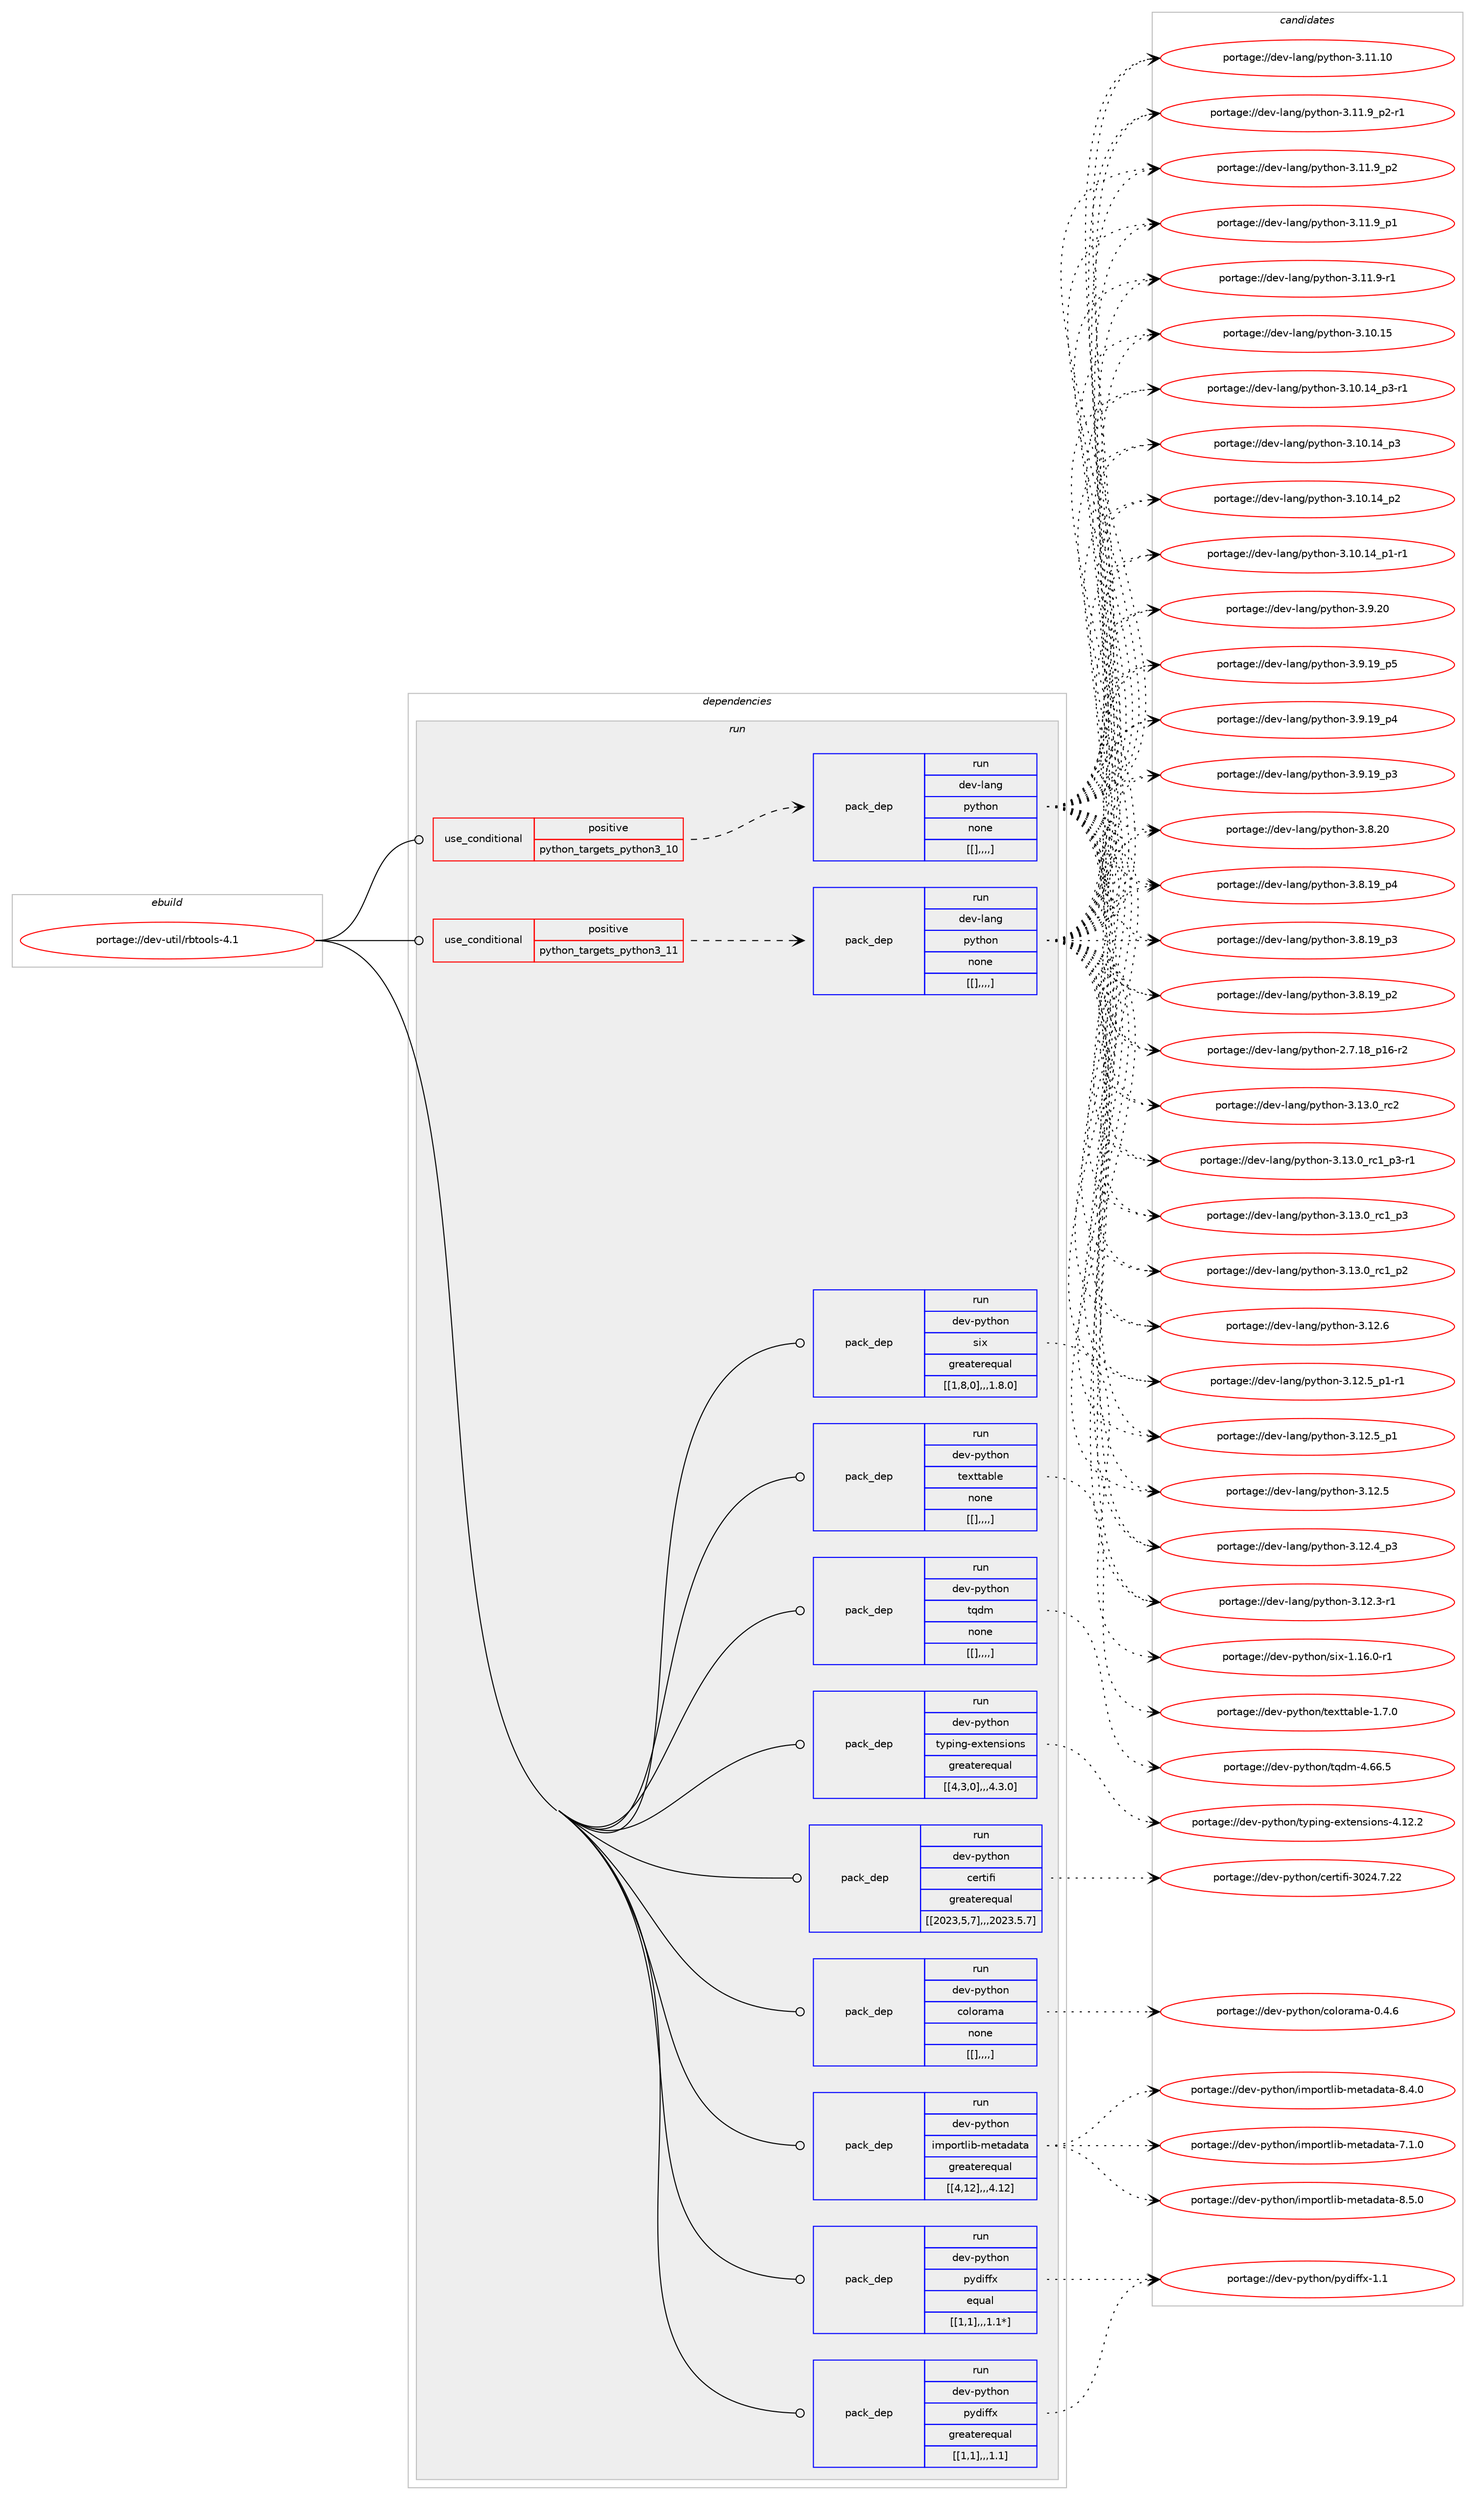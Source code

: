 digraph prolog {

# *************
# Graph options
# *************

newrank=true;
concentrate=true;
compound=true;
graph [rankdir=LR,fontname=Helvetica,fontsize=10,ranksep=1.5];#, ranksep=2.5, nodesep=0.2];
edge  [arrowhead=vee];
node  [fontname=Helvetica,fontsize=10];

# **********
# The ebuild
# **********

subgraph cluster_leftcol {
color=gray;
label=<<i>ebuild</i>>;
id [label="portage://dev-util/rbtools-4.1", color=red, width=4, href="../dev-util/rbtools-4.1.svg"];
}

# ****************
# The dependencies
# ****************

subgraph cluster_midcol {
color=gray;
label=<<i>dependencies</i>>;
subgraph cluster_compile {
fillcolor="#eeeeee";
style=filled;
label=<<i>compile</i>>;
}
subgraph cluster_compileandrun {
fillcolor="#eeeeee";
style=filled;
label=<<i>compile and run</i>>;
}
subgraph cluster_run {
fillcolor="#eeeeee";
style=filled;
label=<<i>run</i>>;
subgraph cond63401 {
dependency222861 [label=<<TABLE BORDER="0" CELLBORDER="1" CELLSPACING="0" CELLPADDING="4"><TR><TD ROWSPAN="3" CELLPADDING="10">use_conditional</TD></TR><TR><TD>positive</TD></TR><TR><TD>python_targets_python3_10</TD></TR></TABLE>>, shape=none, color=red];
subgraph pack158027 {
dependency222862 [label=<<TABLE BORDER="0" CELLBORDER="1" CELLSPACING="0" CELLPADDING="4" WIDTH="220"><TR><TD ROWSPAN="6" CELLPADDING="30">pack_dep</TD></TR><TR><TD WIDTH="110">run</TD></TR><TR><TD>dev-lang</TD></TR><TR><TD>python</TD></TR><TR><TD>none</TD></TR><TR><TD>[[],,,,]</TD></TR></TABLE>>, shape=none, color=blue];
}
dependency222861:e -> dependency222862:w [weight=20,style="dashed",arrowhead="vee"];
}
id:e -> dependency222861:w [weight=20,style="solid",arrowhead="odot"];
subgraph cond63402 {
dependency222863 [label=<<TABLE BORDER="0" CELLBORDER="1" CELLSPACING="0" CELLPADDING="4"><TR><TD ROWSPAN="3" CELLPADDING="10">use_conditional</TD></TR><TR><TD>positive</TD></TR><TR><TD>python_targets_python3_11</TD></TR></TABLE>>, shape=none, color=red];
subgraph pack158028 {
dependency222864 [label=<<TABLE BORDER="0" CELLBORDER="1" CELLSPACING="0" CELLPADDING="4" WIDTH="220"><TR><TD ROWSPAN="6" CELLPADDING="30">pack_dep</TD></TR><TR><TD WIDTH="110">run</TD></TR><TR><TD>dev-lang</TD></TR><TR><TD>python</TD></TR><TR><TD>none</TD></TR><TR><TD>[[],,,,]</TD></TR></TABLE>>, shape=none, color=blue];
}
dependency222863:e -> dependency222864:w [weight=20,style="dashed",arrowhead="vee"];
}
id:e -> dependency222863:w [weight=20,style="solid",arrowhead="odot"];
subgraph pack158029 {
dependency222865 [label=<<TABLE BORDER="0" CELLBORDER="1" CELLSPACING="0" CELLPADDING="4" WIDTH="220"><TR><TD ROWSPAN="6" CELLPADDING="30">pack_dep</TD></TR><TR><TD WIDTH="110">run</TD></TR><TR><TD>dev-python</TD></TR><TR><TD>certifi</TD></TR><TR><TD>greaterequal</TD></TR><TR><TD>[[2023,5,7],,,2023.5.7]</TD></TR></TABLE>>, shape=none, color=blue];
}
id:e -> dependency222865:w [weight=20,style="solid",arrowhead="odot"];
subgraph pack158030 {
dependency222866 [label=<<TABLE BORDER="0" CELLBORDER="1" CELLSPACING="0" CELLPADDING="4" WIDTH="220"><TR><TD ROWSPAN="6" CELLPADDING="30">pack_dep</TD></TR><TR><TD WIDTH="110">run</TD></TR><TR><TD>dev-python</TD></TR><TR><TD>colorama</TD></TR><TR><TD>none</TD></TR><TR><TD>[[],,,,]</TD></TR></TABLE>>, shape=none, color=blue];
}
id:e -> dependency222866:w [weight=20,style="solid",arrowhead="odot"];
subgraph pack158031 {
dependency222867 [label=<<TABLE BORDER="0" CELLBORDER="1" CELLSPACING="0" CELLPADDING="4" WIDTH="220"><TR><TD ROWSPAN="6" CELLPADDING="30">pack_dep</TD></TR><TR><TD WIDTH="110">run</TD></TR><TR><TD>dev-python</TD></TR><TR><TD>importlib-metadata</TD></TR><TR><TD>greaterequal</TD></TR><TR><TD>[[4,12],,,4.12]</TD></TR></TABLE>>, shape=none, color=blue];
}
id:e -> dependency222867:w [weight=20,style="solid",arrowhead="odot"];
subgraph pack158032 {
dependency222868 [label=<<TABLE BORDER="0" CELLBORDER="1" CELLSPACING="0" CELLPADDING="4" WIDTH="220"><TR><TD ROWSPAN="6" CELLPADDING="30">pack_dep</TD></TR><TR><TD WIDTH="110">run</TD></TR><TR><TD>dev-python</TD></TR><TR><TD>pydiffx</TD></TR><TR><TD>equal</TD></TR><TR><TD>[[1,1],,,1.1*]</TD></TR></TABLE>>, shape=none, color=blue];
}
id:e -> dependency222868:w [weight=20,style="solid",arrowhead="odot"];
subgraph pack158033 {
dependency222869 [label=<<TABLE BORDER="0" CELLBORDER="1" CELLSPACING="0" CELLPADDING="4" WIDTH="220"><TR><TD ROWSPAN="6" CELLPADDING="30">pack_dep</TD></TR><TR><TD WIDTH="110">run</TD></TR><TR><TD>dev-python</TD></TR><TR><TD>pydiffx</TD></TR><TR><TD>greaterequal</TD></TR><TR><TD>[[1,1],,,1.1]</TD></TR></TABLE>>, shape=none, color=blue];
}
id:e -> dependency222869:w [weight=20,style="solid",arrowhead="odot"];
subgraph pack158034 {
dependency222870 [label=<<TABLE BORDER="0" CELLBORDER="1" CELLSPACING="0" CELLPADDING="4" WIDTH="220"><TR><TD ROWSPAN="6" CELLPADDING="30">pack_dep</TD></TR><TR><TD WIDTH="110">run</TD></TR><TR><TD>dev-python</TD></TR><TR><TD>six</TD></TR><TR><TD>greaterequal</TD></TR><TR><TD>[[1,8,0],,,1.8.0]</TD></TR></TABLE>>, shape=none, color=blue];
}
id:e -> dependency222870:w [weight=20,style="solid",arrowhead="odot"];
subgraph pack158035 {
dependency222871 [label=<<TABLE BORDER="0" CELLBORDER="1" CELLSPACING="0" CELLPADDING="4" WIDTH="220"><TR><TD ROWSPAN="6" CELLPADDING="30">pack_dep</TD></TR><TR><TD WIDTH="110">run</TD></TR><TR><TD>dev-python</TD></TR><TR><TD>texttable</TD></TR><TR><TD>none</TD></TR><TR><TD>[[],,,,]</TD></TR></TABLE>>, shape=none, color=blue];
}
id:e -> dependency222871:w [weight=20,style="solid",arrowhead="odot"];
subgraph pack158036 {
dependency222872 [label=<<TABLE BORDER="0" CELLBORDER="1" CELLSPACING="0" CELLPADDING="4" WIDTH="220"><TR><TD ROWSPAN="6" CELLPADDING="30">pack_dep</TD></TR><TR><TD WIDTH="110">run</TD></TR><TR><TD>dev-python</TD></TR><TR><TD>tqdm</TD></TR><TR><TD>none</TD></TR><TR><TD>[[],,,,]</TD></TR></TABLE>>, shape=none, color=blue];
}
id:e -> dependency222872:w [weight=20,style="solid",arrowhead="odot"];
subgraph pack158037 {
dependency222873 [label=<<TABLE BORDER="0" CELLBORDER="1" CELLSPACING="0" CELLPADDING="4" WIDTH="220"><TR><TD ROWSPAN="6" CELLPADDING="30">pack_dep</TD></TR><TR><TD WIDTH="110">run</TD></TR><TR><TD>dev-python</TD></TR><TR><TD>typing-extensions</TD></TR><TR><TD>greaterequal</TD></TR><TR><TD>[[4,3,0],,,4.3.0]</TD></TR></TABLE>>, shape=none, color=blue];
}
id:e -> dependency222873:w [weight=20,style="solid",arrowhead="odot"];
}
}

# **************
# The candidates
# **************

subgraph cluster_choices {
rank=same;
color=gray;
label=<<i>candidates</i>>;

subgraph choice158027 {
color=black;
nodesep=1;
choice10010111845108971101034711212111610411111045514649514648951149950 [label="portage://dev-lang/python-3.13.0_rc2", color=red, width=4,href="../dev-lang/python-3.13.0_rc2.svg"];
choice1001011184510897110103471121211161041111104551464951464895114994995112514511449 [label="portage://dev-lang/python-3.13.0_rc1_p3-r1", color=red, width=4,href="../dev-lang/python-3.13.0_rc1_p3-r1.svg"];
choice100101118451089711010347112121116104111110455146495146489511499499511251 [label="portage://dev-lang/python-3.13.0_rc1_p3", color=red, width=4,href="../dev-lang/python-3.13.0_rc1_p3.svg"];
choice100101118451089711010347112121116104111110455146495146489511499499511250 [label="portage://dev-lang/python-3.13.0_rc1_p2", color=red, width=4,href="../dev-lang/python-3.13.0_rc1_p2.svg"];
choice10010111845108971101034711212111610411111045514649504654 [label="portage://dev-lang/python-3.12.6", color=red, width=4,href="../dev-lang/python-3.12.6.svg"];
choice1001011184510897110103471121211161041111104551464950465395112494511449 [label="portage://dev-lang/python-3.12.5_p1-r1", color=red, width=4,href="../dev-lang/python-3.12.5_p1-r1.svg"];
choice100101118451089711010347112121116104111110455146495046539511249 [label="portage://dev-lang/python-3.12.5_p1", color=red, width=4,href="../dev-lang/python-3.12.5_p1.svg"];
choice10010111845108971101034711212111610411111045514649504653 [label="portage://dev-lang/python-3.12.5", color=red, width=4,href="../dev-lang/python-3.12.5.svg"];
choice100101118451089711010347112121116104111110455146495046529511251 [label="portage://dev-lang/python-3.12.4_p3", color=red, width=4,href="../dev-lang/python-3.12.4_p3.svg"];
choice100101118451089711010347112121116104111110455146495046514511449 [label="portage://dev-lang/python-3.12.3-r1", color=red, width=4,href="../dev-lang/python-3.12.3-r1.svg"];
choice1001011184510897110103471121211161041111104551464949464948 [label="portage://dev-lang/python-3.11.10", color=red, width=4,href="../dev-lang/python-3.11.10.svg"];
choice1001011184510897110103471121211161041111104551464949465795112504511449 [label="portage://dev-lang/python-3.11.9_p2-r1", color=red, width=4,href="../dev-lang/python-3.11.9_p2-r1.svg"];
choice100101118451089711010347112121116104111110455146494946579511250 [label="portage://dev-lang/python-3.11.9_p2", color=red, width=4,href="../dev-lang/python-3.11.9_p2.svg"];
choice100101118451089711010347112121116104111110455146494946579511249 [label="portage://dev-lang/python-3.11.9_p1", color=red, width=4,href="../dev-lang/python-3.11.9_p1.svg"];
choice100101118451089711010347112121116104111110455146494946574511449 [label="portage://dev-lang/python-3.11.9-r1", color=red, width=4,href="../dev-lang/python-3.11.9-r1.svg"];
choice1001011184510897110103471121211161041111104551464948464953 [label="portage://dev-lang/python-3.10.15", color=red, width=4,href="../dev-lang/python-3.10.15.svg"];
choice100101118451089711010347112121116104111110455146494846495295112514511449 [label="portage://dev-lang/python-3.10.14_p3-r1", color=red, width=4,href="../dev-lang/python-3.10.14_p3-r1.svg"];
choice10010111845108971101034711212111610411111045514649484649529511251 [label="portage://dev-lang/python-3.10.14_p3", color=red, width=4,href="../dev-lang/python-3.10.14_p3.svg"];
choice10010111845108971101034711212111610411111045514649484649529511250 [label="portage://dev-lang/python-3.10.14_p2", color=red, width=4,href="../dev-lang/python-3.10.14_p2.svg"];
choice100101118451089711010347112121116104111110455146494846495295112494511449 [label="portage://dev-lang/python-3.10.14_p1-r1", color=red, width=4,href="../dev-lang/python-3.10.14_p1-r1.svg"];
choice10010111845108971101034711212111610411111045514657465048 [label="portage://dev-lang/python-3.9.20", color=red, width=4,href="../dev-lang/python-3.9.20.svg"];
choice100101118451089711010347112121116104111110455146574649579511253 [label="portage://dev-lang/python-3.9.19_p5", color=red, width=4,href="../dev-lang/python-3.9.19_p5.svg"];
choice100101118451089711010347112121116104111110455146574649579511252 [label="portage://dev-lang/python-3.9.19_p4", color=red, width=4,href="../dev-lang/python-3.9.19_p4.svg"];
choice100101118451089711010347112121116104111110455146574649579511251 [label="portage://dev-lang/python-3.9.19_p3", color=red, width=4,href="../dev-lang/python-3.9.19_p3.svg"];
choice10010111845108971101034711212111610411111045514656465048 [label="portage://dev-lang/python-3.8.20", color=red, width=4,href="../dev-lang/python-3.8.20.svg"];
choice100101118451089711010347112121116104111110455146564649579511252 [label="portage://dev-lang/python-3.8.19_p4", color=red, width=4,href="../dev-lang/python-3.8.19_p4.svg"];
choice100101118451089711010347112121116104111110455146564649579511251 [label="portage://dev-lang/python-3.8.19_p3", color=red, width=4,href="../dev-lang/python-3.8.19_p3.svg"];
choice100101118451089711010347112121116104111110455146564649579511250 [label="portage://dev-lang/python-3.8.19_p2", color=red, width=4,href="../dev-lang/python-3.8.19_p2.svg"];
choice100101118451089711010347112121116104111110455046554649569511249544511450 [label="portage://dev-lang/python-2.7.18_p16-r2", color=red, width=4,href="../dev-lang/python-2.7.18_p16-r2.svg"];
dependency222862:e -> choice10010111845108971101034711212111610411111045514649514648951149950:w [style=dotted,weight="100"];
dependency222862:e -> choice1001011184510897110103471121211161041111104551464951464895114994995112514511449:w [style=dotted,weight="100"];
dependency222862:e -> choice100101118451089711010347112121116104111110455146495146489511499499511251:w [style=dotted,weight="100"];
dependency222862:e -> choice100101118451089711010347112121116104111110455146495146489511499499511250:w [style=dotted,weight="100"];
dependency222862:e -> choice10010111845108971101034711212111610411111045514649504654:w [style=dotted,weight="100"];
dependency222862:e -> choice1001011184510897110103471121211161041111104551464950465395112494511449:w [style=dotted,weight="100"];
dependency222862:e -> choice100101118451089711010347112121116104111110455146495046539511249:w [style=dotted,weight="100"];
dependency222862:e -> choice10010111845108971101034711212111610411111045514649504653:w [style=dotted,weight="100"];
dependency222862:e -> choice100101118451089711010347112121116104111110455146495046529511251:w [style=dotted,weight="100"];
dependency222862:e -> choice100101118451089711010347112121116104111110455146495046514511449:w [style=dotted,weight="100"];
dependency222862:e -> choice1001011184510897110103471121211161041111104551464949464948:w [style=dotted,weight="100"];
dependency222862:e -> choice1001011184510897110103471121211161041111104551464949465795112504511449:w [style=dotted,weight="100"];
dependency222862:e -> choice100101118451089711010347112121116104111110455146494946579511250:w [style=dotted,weight="100"];
dependency222862:e -> choice100101118451089711010347112121116104111110455146494946579511249:w [style=dotted,weight="100"];
dependency222862:e -> choice100101118451089711010347112121116104111110455146494946574511449:w [style=dotted,weight="100"];
dependency222862:e -> choice1001011184510897110103471121211161041111104551464948464953:w [style=dotted,weight="100"];
dependency222862:e -> choice100101118451089711010347112121116104111110455146494846495295112514511449:w [style=dotted,weight="100"];
dependency222862:e -> choice10010111845108971101034711212111610411111045514649484649529511251:w [style=dotted,weight="100"];
dependency222862:e -> choice10010111845108971101034711212111610411111045514649484649529511250:w [style=dotted,weight="100"];
dependency222862:e -> choice100101118451089711010347112121116104111110455146494846495295112494511449:w [style=dotted,weight="100"];
dependency222862:e -> choice10010111845108971101034711212111610411111045514657465048:w [style=dotted,weight="100"];
dependency222862:e -> choice100101118451089711010347112121116104111110455146574649579511253:w [style=dotted,weight="100"];
dependency222862:e -> choice100101118451089711010347112121116104111110455146574649579511252:w [style=dotted,weight="100"];
dependency222862:e -> choice100101118451089711010347112121116104111110455146574649579511251:w [style=dotted,weight="100"];
dependency222862:e -> choice10010111845108971101034711212111610411111045514656465048:w [style=dotted,weight="100"];
dependency222862:e -> choice100101118451089711010347112121116104111110455146564649579511252:w [style=dotted,weight="100"];
dependency222862:e -> choice100101118451089711010347112121116104111110455146564649579511251:w [style=dotted,weight="100"];
dependency222862:e -> choice100101118451089711010347112121116104111110455146564649579511250:w [style=dotted,weight="100"];
dependency222862:e -> choice100101118451089711010347112121116104111110455046554649569511249544511450:w [style=dotted,weight="100"];
}
subgraph choice158028 {
color=black;
nodesep=1;
choice10010111845108971101034711212111610411111045514649514648951149950 [label="portage://dev-lang/python-3.13.0_rc2", color=red, width=4,href="../dev-lang/python-3.13.0_rc2.svg"];
choice1001011184510897110103471121211161041111104551464951464895114994995112514511449 [label="portage://dev-lang/python-3.13.0_rc1_p3-r1", color=red, width=4,href="../dev-lang/python-3.13.0_rc1_p3-r1.svg"];
choice100101118451089711010347112121116104111110455146495146489511499499511251 [label="portage://dev-lang/python-3.13.0_rc1_p3", color=red, width=4,href="../dev-lang/python-3.13.0_rc1_p3.svg"];
choice100101118451089711010347112121116104111110455146495146489511499499511250 [label="portage://dev-lang/python-3.13.0_rc1_p2", color=red, width=4,href="../dev-lang/python-3.13.0_rc1_p2.svg"];
choice10010111845108971101034711212111610411111045514649504654 [label="portage://dev-lang/python-3.12.6", color=red, width=4,href="../dev-lang/python-3.12.6.svg"];
choice1001011184510897110103471121211161041111104551464950465395112494511449 [label="portage://dev-lang/python-3.12.5_p1-r1", color=red, width=4,href="../dev-lang/python-3.12.5_p1-r1.svg"];
choice100101118451089711010347112121116104111110455146495046539511249 [label="portage://dev-lang/python-3.12.5_p1", color=red, width=4,href="../dev-lang/python-3.12.5_p1.svg"];
choice10010111845108971101034711212111610411111045514649504653 [label="portage://dev-lang/python-3.12.5", color=red, width=4,href="../dev-lang/python-3.12.5.svg"];
choice100101118451089711010347112121116104111110455146495046529511251 [label="portage://dev-lang/python-3.12.4_p3", color=red, width=4,href="../dev-lang/python-3.12.4_p3.svg"];
choice100101118451089711010347112121116104111110455146495046514511449 [label="portage://dev-lang/python-3.12.3-r1", color=red, width=4,href="../dev-lang/python-3.12.3-r1.svg"];
choice1001011184510897110103471121211161041111104551464949464948 [label="portage://dev-lang/python-3.11.10", color=red, width=4,href="../dev-lang/python-3.11.10.svg"];
choice1001011184510897110103471121211161041111104551464949465795112504511449 [label="portage://dev-lang/python-3.11.9_p2-r1", color=red, width=4,href="../dev-lang/python-3.11.9_p2-r1.svg"];
choice100101118451089711010347112121116104111110455146494946579511250 [label="portage://dev-lang/python-3.11.9_p2", color=red, width=4,href="../dev-lang/python-3.11.9_p2.svg"];
choice100101118451089711010347112121116104111110455146494946579511249 [label="portage://dev-lang/python-3.11.9_p1", color=red, width=4,href="../dev-lang/python-3.11.9_p1.svg"];
choice100101118451089711010347112121116104111110455146494946574511449 [label="portage://dev-lang/python-3.11.9-r1", color=red, width=4,href="../dev-lang/python-3.11.9-r1.svg"];
choice1001011184510897110103471121211161041111104551464948464953 [label="portage://dev-lang/python-3.10.15", color=red, width=4,href="../dev-lang/python-3.10.15.svg"];
choice100101118451089711010347112121116104111110455146494846495295112514511449 [label="portage://dev-lang/python-3.10.14_p3-r1", color=red, width=4,href="../dev-lang/python-3.10.14_p3-r1.svg"];
choice10010111845108971101034711212111610411111045514649484649529511251 [label="portage://dev-lang/python-3.10.14_p3", color=red, width=4,href="../dev-lang/python-3.10.14_p3.svg"];
choice10010111845108971101034711212111610411111045514649484649529511250 [label="portage://dev-lang/python-3.10.14_p2", color=red, width=4,href="../dev-lang/python-3.10.14_p2.svg"];
choice100101118451089711010347112121116104111110455146494846495295112494511449 [label="portage://dev-lang/python-3.10.14_p1-r1", color=red, width=4,href="../dev-lang/python-3.10.14_p1-r1.svg"];
choice10010111845108971101034711212111610411111045514657465048 [label="portage://dev-lang/python-3.9.20", color=red, width=4,href="../dev-lang/python-3.9.20.svg"];
choice100101118451089711010347112121116104111110455146574649579511253 [label="portage://dev-lang/python-3.9.19_p5", color=red, width=4,href="../dev-lang/python-3.9.19_p5.svg"];
choice100101118451089711010347112121116104111110455146574649579511252 [label="portage://dev-lang/python-3.9.19_p4", color=red, width=4,href="../dev-lang/python-3.9.19_p4.svg"];
choice100101118451089711010347112121116104111110455146574649579511251 [label="portage://dev-lang/python-3.9.19_p3", color=red, width=4,href="../dev-lang/python-3.9.19_p3.svg"];
choice10010111845108971101034711212111610411111045514656465048 [label="portage://dev-lang/python-3.8.20", color=red, width=4,href="../dev-lang/python-3.8.20.svg"];
choice100101118451089711010347112121116104111110455146564649579511252 [label="portage://dev-lang/python-3.8.19_p4", color=red, width=4,href="../dev-lang/python-3.8.19_p4.svg"];
choice100101118451089711010347112121116104111110455146564649579511251 [label="portage://dev-lang/python-3.8.19_p3", color=red, width=4,href="../dev-lang/python-3.8.19_p3.svg"];
choice100101118451089711010347112121116104111110455146564649579511250 [label="portage://dev-lang/python-3.8.19_p2", color=red, width=4,href="../dev-lang/python-3.8.19_p2.svg"];
choice100101118451089711010347112121116104111110455046554649569511249544511450 [label="portage://dev-lang/python-2.7.18_p16-r2", color=red, width=4,href="../dev-lang/python-2.7.18_p16-r2.svg"];
dependency222864:e -> choice10010111845108971101034711212111610411111045514649514648951149950:w [style=dotted,weight="100"];
dependency222864:e -> choice1001011184510897110103471121211161041111104551464951464895114994995112514511449:w [style=dotted,weight="100"];
dependency222864:e -> choice100101118451089711010347112121116104111110455146495146489511499499511251:w [style=dotted,weight="100"];
dependency222864:e -> choice100101118451089711010347112121116104111110455146495146489511499499511250:w [style=dotted,weight="100"];
dependency222864:e -> choice10010111845108971101034711212111610411111045514649504654:w [style=dotted,weight="100"];
dependency222864:e -> choice1001011184510897110103471121211161041111104551464950465395112494511449:w [style=dotted,weight="100"];
dependency222864:e -> choice100101118451089711010347112121116104111110455146495046539511249:w [style=dotted,weight="100"];
dependency222864:e -> choice10010111845108971101034711212111610411111045514649504653:w [style=dotted,weight="100"];
dependency222864:e -> choice100101118451089711010347112121116104111110455146495046529511251:w [style=dotted,weight="100"];
dependency222864:e -> choice100101118451089711010347112121116104111110455146495046514511449:w [style=dotted,weight="100"];
dependency222864:e -> choice1001011184510897110103471121211161041111104551464949464948:w [style=dotted,weight="100"];
dependency222864:e -> choice1001011184510897110103471121211161041111104551464949465795112504511449:w [style=dotted,weight="100"];
dependency222864:e -> choice100101118451089711010347112121116104111110455146494946579511250:w [style=dotted,weight="100"];
dependency222864:e -> choice100101118451089711010347112121116104111110455146494946579511249:w [style=dotted,weight="100"];
dependency222864:e -> choice100101118451089711010347112121116104111110455146494946574511449:w [style=dotted,weight="100"];
dependency222864:e -> choice1001011184510897110103471121211161041111104551464948464953:w [style=dotted,weight="100"];
dependency222864:e -> choice100101118451089711010347112121116104111110455146494846495295112514511449:w [style=dotted,weight="100"];
dependency222864:e -> choice10010111845108971101034711212111610411111045514649484649529511251:w [style=dotted,weight="100"];
dependency222864:e -> choice10010111845108971101034711212111610411111045514649484649529511250:w [style=dotted,weight="100"];
dependency222864:e -> choice100101118451089711010347112121116104111110455146494846495295112494511449:w [style=dotted,weight="100"];
dependency222864:e -> choice10010111845108971101034711212111610411111045514657465048:w [style=dotted,weight="100"];
dependency222864:e -> choice100101118451089711010347112121116104111110455146574649579511253:w [style=dotted,weight="100"];
dependency222864:e -> choice100101118451089711010347112121116104111110455146574649579511252:w [style=dotted,weight="100"];
dependency222864:e -> choice100101118451089711010347112121116104111110455146574649579511251:w [style=dotted,weight="100"];
dependency222864:e -> choice10010111845108971101034711212111610411111045514656465048:w [style=dotted,weight="100"];
dependency222864:e -> choice100101118451089711010347112121116104111110455146564649579511252:w [style=dotted,weight="100"];
dependency222864:e -> choice100101118451089711010347112121116104111110455146564649579511251:w [style=dotted,weight="100"];
dependency222864:e -> choice100101118451089711010347112121116104111110455146564649579511250:w [style=dotted,weight="100"];
dependency222864:e -> choice100101118451089711010347112121116104111110455046554649569511249544511450:w [style=dotted,weight="100"];
}
subgraph choice158029 {
color=black;
nodesep=1;
choice10010111845112121116104111110479910111411610510210545514850524655465050 [label="portage://dev-python/certifi-3024.7.22", color=red, width=4,href="../dev-python/certifi-3024.7.22.svg"];
dependency222865:e -> choice10010111845112121116104111110479910111411610510210545514850524655465050:w [style=dotted,weight="100"];
}
subgraph choice158030 {
color=black;
nodesep=1;
choice1001011184511212111610411111047991111081111149710997454846524654 [label="portage://dev-python/colorama-0.4.6", color=red, width=4,href="../dev-python/colorama-0.4.6.svg"];
dependency222866:e -> choice1001011184511212111610411111047991111081111149710997454846524654:w [style=dotted,weight="100"];
}
subgraph choice158031 {
color=black;
nodesep=1;
choice10010111845112121116104111110471051091121111141161081059845109101116971009711697455646534648 [label="portage://dev-python/importlib-metadata-8.5.0", color=red, width=4,href="../dev-python/importlib-metadata-8.5.0.svg"];
choice10010111845112121116104111110471051091121111141161081059845109101116971009711697455646524648 [label="portage://dev-python/importlib-metadata-8.4.0", color=red, width=4,href="../dev-python/importlib-metadata-8.4.0.svg"];
choice10010111845112121116104111110471051091121111141161081059845109101116971009711697455546494648 [label="portage://dev-python/importlib-metadata-7.1.0", color=red, width=4,href="../dev-python/importlib-metadata-7.1.0.svg"];
dependency222867:e -> choice10010111845112121116104111110471051091121111141161081059845109101116971009711697455646534648:w [style=dotted,weight="100"];
dependency222867:e -> choice10010111845112121116104111110471051091121111141161081059845109101116971009711697455646524648:w [style=dotted,weight="100"];
dependency222867:e -> choice10010111845112121116104111110471051091121111141161081059845109101116971009711697455546494648:w [style=dotted,weight="100"];
}
subgraph choice158032 {
color=black;
nodesep=1;
choice100101118451121211161041111104711212110010510210212045494649 [label="portage://dev-python/pydiffx-1.1", color=red, width=4,href="../dev-python/pydiffx-1.1.svg"];
dependency222868:e -> choice100101118451121211161041111104711212110010510210212045494649:w [style=dotted,weight="100"];
}
subgraph choice158033 {
color=black;
nodesep=1;
choice100101118451121211161041111104711212110010510210212045494649 [label="portage://dev-python/pydiffx-1.1", color=red, width=4,href="../dev-python/pydiffx-1.1.svg"];
dependency222869:e -> choice100101118451121211161041111104711212110010510210212045494649:w [style=dotted,weight="100"];
}
subgraph choice158034 {
color=black;
nodesep=1;
choice1001011184511212111610411111047115105120454946495446484511449 [label="portage://dev-python/six-1.16.0-r1", color=red, width=4,href="../dev-python/six-1.16.0-r1.svg"];
dependency222870:e -> choice1001011184511212111610411111047115105120454946495446484511449:w [style=dotted,weight="100"];
}
subgraph choice158035 {
color=black;
nodesep=1;
choice10010111845112121116104111110471161011201161169798108101454946554648 [label="portage://dev-python/texttable-1.7.0", color=red, width=4,href="../dev-python/texttable-1.7.0.svg"];
dependency222871:e -> choice10010111845112121116104111110471161011201161169798108101454946554648:w [style=dotted,weight="100"];
}
subgraph choice158036 {
color=black;
nodesep=1;
choice100101118451121211161041111104711611310010945524654544653 [label="portage://dev-python/tqdm-4.66.5", color=red, width=4,href="../dev-python/tqdm-4.66.5.svg"];
dependency222872:e -> choice100101118451121211161041111104711611310010945524654544653:w [style=dotted,weight="100"];
}
subgraph choice158037 {
color=black;
nodesep=1;
choice10010111845112121116104111110471161211121051101034510112011610111011510511111011545524649504650 [label="portage://dev-python/typing-extensions-4.12.2", color=red, width=4,href="../dev-python/typing-extensions-4.12.2.svg"];
dependency222873:e -> choice10010111845112121116104111110471161211121051101034510112011610111011510511111011545524649504650:w [style=dotted,weight="100"];
}
}

}
